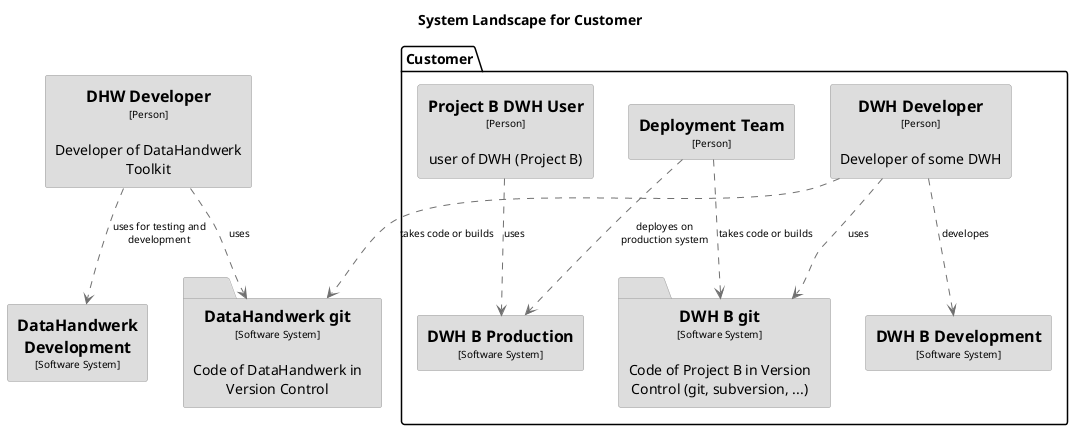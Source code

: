 @startuml(id=SystemLandscape)
title System Landscape for Customer

skinparam {
  shadowing false
  arrowFontSize 10
  defaultTextAlignment center
  wrapWidth 200
  maxMessageSize 100
}
hide stereotype
top to bottom direction
skinparam rectangle<<1>> {
  BackgroundColor #dddddd
  FontColor #000000
  BorderColor #9A9A9A
}
skinparam rectangle<<24>> {
  BackgroundColor #dddddd
  FontColor #000000
  BorderColor #9A9A9A
}
skinparam rectangle<<2>> {
  BackgroundColor #dddddd
  FontColor #000000
  BorderColor #9A9A9A
}
skinparam rectangle<<3>> {
  BackgroundColor #dddddd
  FontColor #000000
  BorderColor #9A9A9A
}
skinparam rectangle<<4>> {
  BackgroundColor #dddddd
  FontColor #000000
  BorderColor #9A9A9A
}
skinparam folder<<26>> {
  BackgroundColor #dddddd
  FontColor #000000
  BorderColor #9A9A9A
}
skinparam rectangle<<27>> {
  BackgroundColor #dddddd
  FontColor #000000
  BorderColor #9A9A9A
}
skinparam rectangle<<28>> {
  BackgroundColor #dddddd
  FontColor #000000
  BorderColor #9A9A9A
}
skinparam folder<<31>> {
  BackgroundColor #dddddd
  FontColor #000000
  BorderColor #9A9A9A
}
rectangle "==DHW Developer\n<size:10>[Person]</size>\n\nDeveloper of DataHandwerk Toolkit" <<27>> as 27
rectangle "==DataHandwerk Development\n<size:10>[Software System]</size>" <<28>> as 28
folder "==DataHandwerk git\n<size:10>[Software System]</size>\n\nCode of DataHandwerk in Version Control" <<31>> as 31
package "Customer" {
  rectangle "==DWH Developer\n<size:10>[Person]</size>\n\nDeveloper of some DWH" <<1>> as 1
  rectangle "==Deployment Team\n<size:10>[Person]</size>" <<2>> as 2
  rectangle "==Project B DWH User\n<size:10>[Person]</size>\n\nuser of DWH (Project B)" <<3>> as 3
  rectangle "==DWH B Development\n<size:10>[Software System]</size>" <<4>> as 4
  rectangle "==DWH B Production\n<size:10>[Software System]</size>" <<24>> as 24
  folder "==DWH B git\n<size:10>[Software System]</size>\n\nCode of Project B in Version Control (git, subversion, ...)" <<26>> as 26
}
27 .[#707070].> 28 : "uses for testing and development"
27 .[#707070].> 31 : "uses"
1 .[#707070].> 4 : "developes"
1 .[#707070].> 26 : "uses"
1 .[#707070].> 31 : "takes code or builds"
2 .[#707070].> 24 : "deployes on production system"
2 .[#707070].> 26 : "takes code or builds"
3 .[#707070].> 24 : "uses"
@enduml